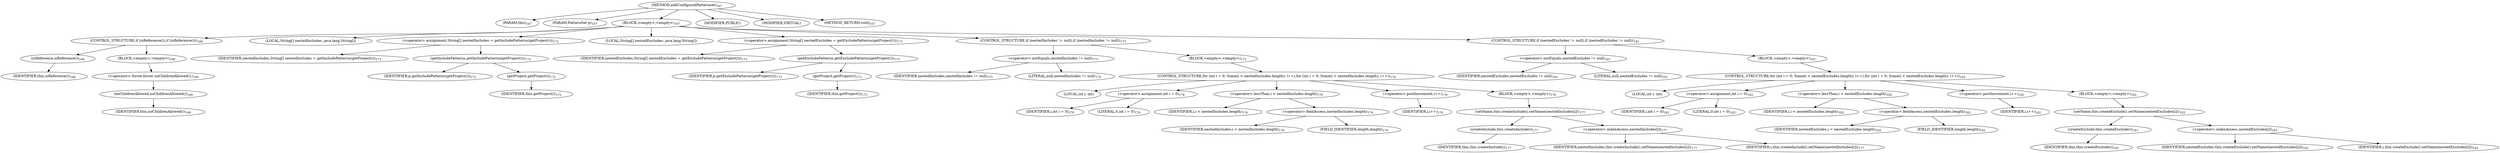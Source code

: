 digraph "addConfiguredPatternset" {  
"391" [label = <(METHOD,addConfiguredPatternset)<SUB>167</SUB>> ]
"33" [label = <(PARAM,this)<SUB>167</SUB>> ]
"392" [label = <(PARAM,PatternSet p)<SUB>167</SUB>> ]
"393" [label = <(BLOCK,&lt;empty&gt;,&lt;empty&gt;)<SUB>167</SUB>> ]
"394" [label = <(CONTROL_STRUCTURE,if (isReference()),if (isReference()))<SUB>168</SUB>> ]
"395" [label = <(isReference,isReference())<SUB>168</SUB>> ]
"32" [label = <(IDENTIFIER,this,isReference())<SUB>168</SUB>> ]
"396" [label = <(BLOCK,&lt;empty&gt;,&lt;empty&gt;)<SUB>168</SUB>> ]
"397" [label = <(&lt;operator&gt;.throw,throw noChildrenAllowed();)<SUB>169</SUB>> ]
"398" [label = <(noChildrenAllowed,noChildrenAllowed())<SUB>169</SUB>> ]
"34" [label = <(IDENTIFIER,this,noChildrenAllowed())<SUB>169</SUB>> ]
"399" [label = <(LOCAL,String[] nestedIncludes: java.lang.String[])> ]
"400" [label = <(&lt;operator&gt;.assignment,String[] nestedIncludes = getIncludePatterns(getProject()))<SUB>172</SUB>> ]
"401" [label = <(IDENTIFIER,nestedIncludes,String[] nestedIncludes = getIncludePatterns(getProject()))<SUB>172</SUB>> ]
"402" [label = <(getIncludePatterns,getIncludePatterns(getProject()))<SUB>172</SUB>> ]
"403" [label = <(IDENTIFIER,p,getIncludePatterns(getProject()))<SUB>172</SUB>> ]
"404" [label = <(getProject,getProject())<SUB>172</SUB>> ]
"35" [label = <(IDENTIFIER,this,getProject())<SUB>172</SUB>> ]
"405" [label = <(LOCAL,String[] nestedExcludes: java.lang.String[])> ]
"406" [label = <(&lt;operator&gt;.assignment,String[] nestedExcludes = getExcludePatterns(getProject()))<SUB>173</SUB>> ]
"407" [label = <(IDENTIFIER,nestedExcludes,String[] nestedExcludes = getExcludePatterns(getProject()))<SUB>173</SUB>> ]
"408" [label = <(getExcludePatterns,getExcludePatterns(getProject()))<SUB>173</SUB>> ]
"409" [label = <(IDENTIFIER,p,getExcludePatterns(getProject()))<SUB>173</SUB>> ]
"410" [label = <(getProject,getProject())<SUB>173</SUB>> ]
"36" [label = <(IDENTIFIER,this,getProject())<SUB>173</SUB>> ]
"411" [label = <(CONTROL_STRUCTURE,if (nestedIncludes != null),if (nestedIncludes != null))<SUB>175</SUB>> ]
"412" [label = <(&lt;operator&gt;.notEquals,nestedIncludes != null)<SUB>175</SUB>> ]
"413" [label = <(IDENTIFIER,nestedIncludes,nestedIncludes != null)<SUB>175</SUB>> ]
"414" [label = <(LITERAL,null,nestedIncludes != null)<SUB>175</SUB>> ]
"415" [label = <(BLOCK,&lt;empty&gt;,&lt;empty&gt;)<SUB>175</SUB>> ]
"416" [label = <(CONTROL_STRUCTURE,for (int i = 0; Some(i &lt; nestedIncludes.length); i++),for (int i = 0; Some(i &lt; nestedIncludes.length); i++))<SUB>176</SUB>> ]
"417" [label = <(LOCAL,int i: int)> ]
"418" [label = <(&lt;operator&gt;.assignment,int i = 0)<SUB>176</SUB>> ]
"419" [label = <(IDENTIFIER,i,int i = 0)<SUB>176</SUB>> ]
"420" [label = <(LITERAL,0,int i = 0)<SUB>176</SUB>> ]
"421" [label = <(&lt;operator&gt;.lessThan,i &lt; nestedIncludes.length)<SUB>176</SUB>> ]
"422" [label = <(IDENTIFIER,i,i &lt; nestedIncludes.length)<SUB>176</SUB>> ]
"423" [label = <(&lt;operator&gt;.fieldAccess,nestedIncludes.length)<SUB>176</SUB>> ]
"424" [label = <(IDENTIFIER,nestedIncludes,i &lt; nestedIncludes.length)<SUB>176</SUB>> ]
"425" [label = <(FIELD_IDENTIFIER,length,length)<SUB>176</SUB>> ]
"426" [label = <(&lt;operator&gt;.postIncrement,i++)<SUB>176</SUB>> ]
"427" [label = <(IDENTIFIER,i,i++)<SUB>176</SUB>> ]
"428" [label = <(BLOCK,&lt;empty&gt;,&lt;empty&gt;)<SUB>176</SUB>> ]
"429" [label = <(setName,this.createInclude().setName(nestedIncludes[i]))<SUB>177</SUB>> ]
"430" [label = <(createInclude,this.createInclude())<SUB>177</SUB>> ]
"37" [label = <(IDENTIFIER,this,this.createInclude())<SUB>177</SUB>> ]
"431" [label = <(&lt;operator&gt;.indexAccess,nestedIncludes[i])<SUB>177</SUB>> ]
"432" [label = <(IDENTIFIER,nestedIncludes,this.createInclude().setName(nestedIncludes[i]))<SUB>177</SUB>> ]
"433" [label = <(IDENTIFIER,i,this.createInclude().setName(nestedIncludes[i]))<SUB>177</SUB>> ]
"434" [label = <(CONTROL_STRUCTURE,if (nestedExcludes != null),if (nestedExcludes != null))<SUB>181</SUB>> ]
"435" [label = <(&lt;operator&gt;.notEquals,nestedExcludes != null)<SUB>181</SUB>> ]
"436" [label = <(IDENTIFIER,nestedExcludes,nestedExcludes != null)<SUB>181</SUB>> ]
"437" [label = <(LITERAL,null,nestedExcludes != null)<SUB>181</SUB>> ]
"438" [label = <(BLOCK,&lt;empty&gt;,&lt;empty&gt;)<SUB>181</SUB>> ]
"439" [label = <(CONTROL_STRUCTURE,for (int i = 0; Some(i &lt; nestedExcludes.length); i++),for (int i = 0; Some(i &lt; nestedExcludes.length); i++))<SUB>182</SUB>> ]
"440" [label = <(LOCAL,int i: int)> ]
"441" [label = <(&lt;operator&gt;.assignment,int i = 0)<SUB>182</SUB>> ]
"442" [label = <(IDENTIFIER,i,int i = 0)<SUB>182</SUB>> ]
"443" [label = <(LITERAL,0,int i = 0)<SUB>182</SUB>> ]
"444" [label = <(&lt;operator&gt;.lessThan,i &lt; nestedExcludes.length)<SUB>182</SUB>> ]
"445" [label = <(IDENTIFIER,i,i &lt; nestedExcludes.length)<SUB>182</SUB>> ]
"446" [label = <(&lt;operator&gt;.fieldAccess,nestedExcludes.length)<SUB>182</SUB>> ]
"447" [label = <(IDENTIFIER,nestedExcludes,i &lt; nestedExcludes.length)<SUB>182</SUB>> ]
"448" [label = <(FIELD_IDENTIFIER,length,length)<SUB>182</SUB>> ]
"449" [label = <(&lt;operator&gt;.postIncrement,i++)<SUB>182</SUB>> ]
"450" [label = <(IDENTIFIER,i,i++)<SUB>182</SUB>> ]
"451" [label = <(BLOCK,&lt;empty&gt;,&lt;empty&gt;)<SUB>182</SUB>> ]
"452" [label = <(setName,this.createExclude().setName(nestedExcludes[i]))<SUB>183</SUB>> ]
"453" [label = <(createExclude,this.createExclude())<SUB>183</SUB>> ]
"38" [label = <(IDENTIFIER,this,this.createExclude())<SUB>183</SUB>> ]
"454" [label = <(&lt;operator&gt;.indexAccess,nestedExcludes[i])<SUB>183</SUB>> ]
"455" [label = <(IDENTIFIER,nestedExcludes,this.createExclude().setName(nestedExcludes[i]))<SUB>183</SUB>> ]
"456" [label = <(IDENTIFIER,i,this.createExclude().setName(nestedExcludes[i]))<SUB>183</SUB>> ]
"457" [label = <(MODIFIER,PUBLIC)> ]
"458" [label = <(MODIFIER,VIRTUAL)> ]
"459" [label = <(METHOD_RETURN,void)<SUB>167</SUB>> ]
  "391" -> "33" 
  "391" -> "392" 
  "391" -> "393" 
  "391" -> "457" 
  "391" -> "458" 
  "391" -> "459" 
  "393" -> "394" 
  "393" -> "399" 
  "393" -> "400" 
  "393" -> "405" 
  "393" -> "406" 
  "393" -> "411" 
  "393" -> "434" 
  "394" -> "395" 
  "394" -> "396" 
  "395" -> "32" 
  "396" -> "397" 
  "397" -> "398" 
  "398" -> "34" 
  "400" -> "401" 
  "400" -> "402" 
  "402" -> "403" 
  "402" -> "404" 
  "404" -> "35" 
  "406" -> "407" 
  "406" -> "408" 
  "408" -> "409" 
  "408" -> "410" 
  "410" -> "36" 
  "411" -> "412" 
  "411" -> "415" 
  "412" -> "413" 
  "412" -> "414" 
  "415" -> "416" 
  "416" -> "417" 
  "416" -> "418" 
  "416" -> "421" 
  "416" -> "426" 
  "416" -> "428" 
  "418" -> "419" 
  "418" -> "420" 
  "421" -> "422" 
  "421" -> "423" 
  "423" -> "424" 
  "423" -> "425" 
  "426" -> "427" 
  "428" -> "429" 
  "429" -> "430" 
  "429" -> "431" 
  "430" -> "37" 
  "431" -> "432" 
  "431" -> "433" 
  "434" -> "435" 
  "434" -> "438" 
  "435" -> "436" 
  "435" -> "437" 
  "438" -> "439" 
  "439" -> "440" 
  "439" -> "441" 
  "439" -> "444" 
  "439" -> "449" 
  "439" -> "451" 
  "441" -> "442" 
  "441" -> "443" 
  "444" -> "445" 
  "444" -> "446" 
  "446" -> "447" 
  "446" -> "448" 
  "449" -> "450" 
  "451" -> "452" 
  "452" -> "453" 
  "452" -> "454" 
  "453" -> "38" 
  "454" -> "455" 
  "454" -> "456" 
}
